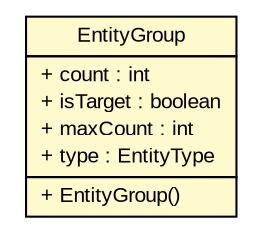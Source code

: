 #!/usr/local/bin/dot
#
# Class diagram 
# Generated by UMLGraph version R5_7_2-32-g40b5a6 (http://www.spinellis.gr/umlgraph/)
#

digraph G {
	edge [fontname="arial",fontsize=10,labelfontname="arial",labelfontsize=10];
	node [fontname="arial",fontsize=10,shape=plaintext];
	nodesep=0.25;
	ranksep=0.5;
	// dunGen.tasks.EntitySpawnTask.EntityGroup
	c194 [label=<<table title="dunGen.tasks.EntitySpawnTask.EntityGroup" border="0" cellborder="1" cellspacing="0" cellpadding="2" port="p" bgcolor="lemonChiffon" href="./EntitySpawnTask.EntityGroup.html" target="_parent">
		<tr><td><table border="0" cellspacing="0" cellpadding="1">
<tr><td align="center" balign="center"> EntityGroup </td></tr>
		</table></td></tr>
		<tr><td><table border="0" cellspacing="0" cellpadding="1">
<tr><td align="left" balign="left"> + count : int </td></tr>
<tr><td align="left" balign="left"> + isTarget : boolean </td></tr>
<tr><td align="left" balign="left"> + maxCount : int </td></tr>
<tr><td align="left" balign="left"> + type : EntityType </td></tr>
		</table></td></tr>
		<tr><td><table border="0" cellspacing="0" cellpadding="1">
<tr><td align="left" balign="left"> + EntityGroup() </td></tr>
		</table></td></tr>
		</table>>, URL="./EntitySpawnTask.EntityGroup.html", fontname="arial", fontcolor="black", fontsize=10.0];
}

